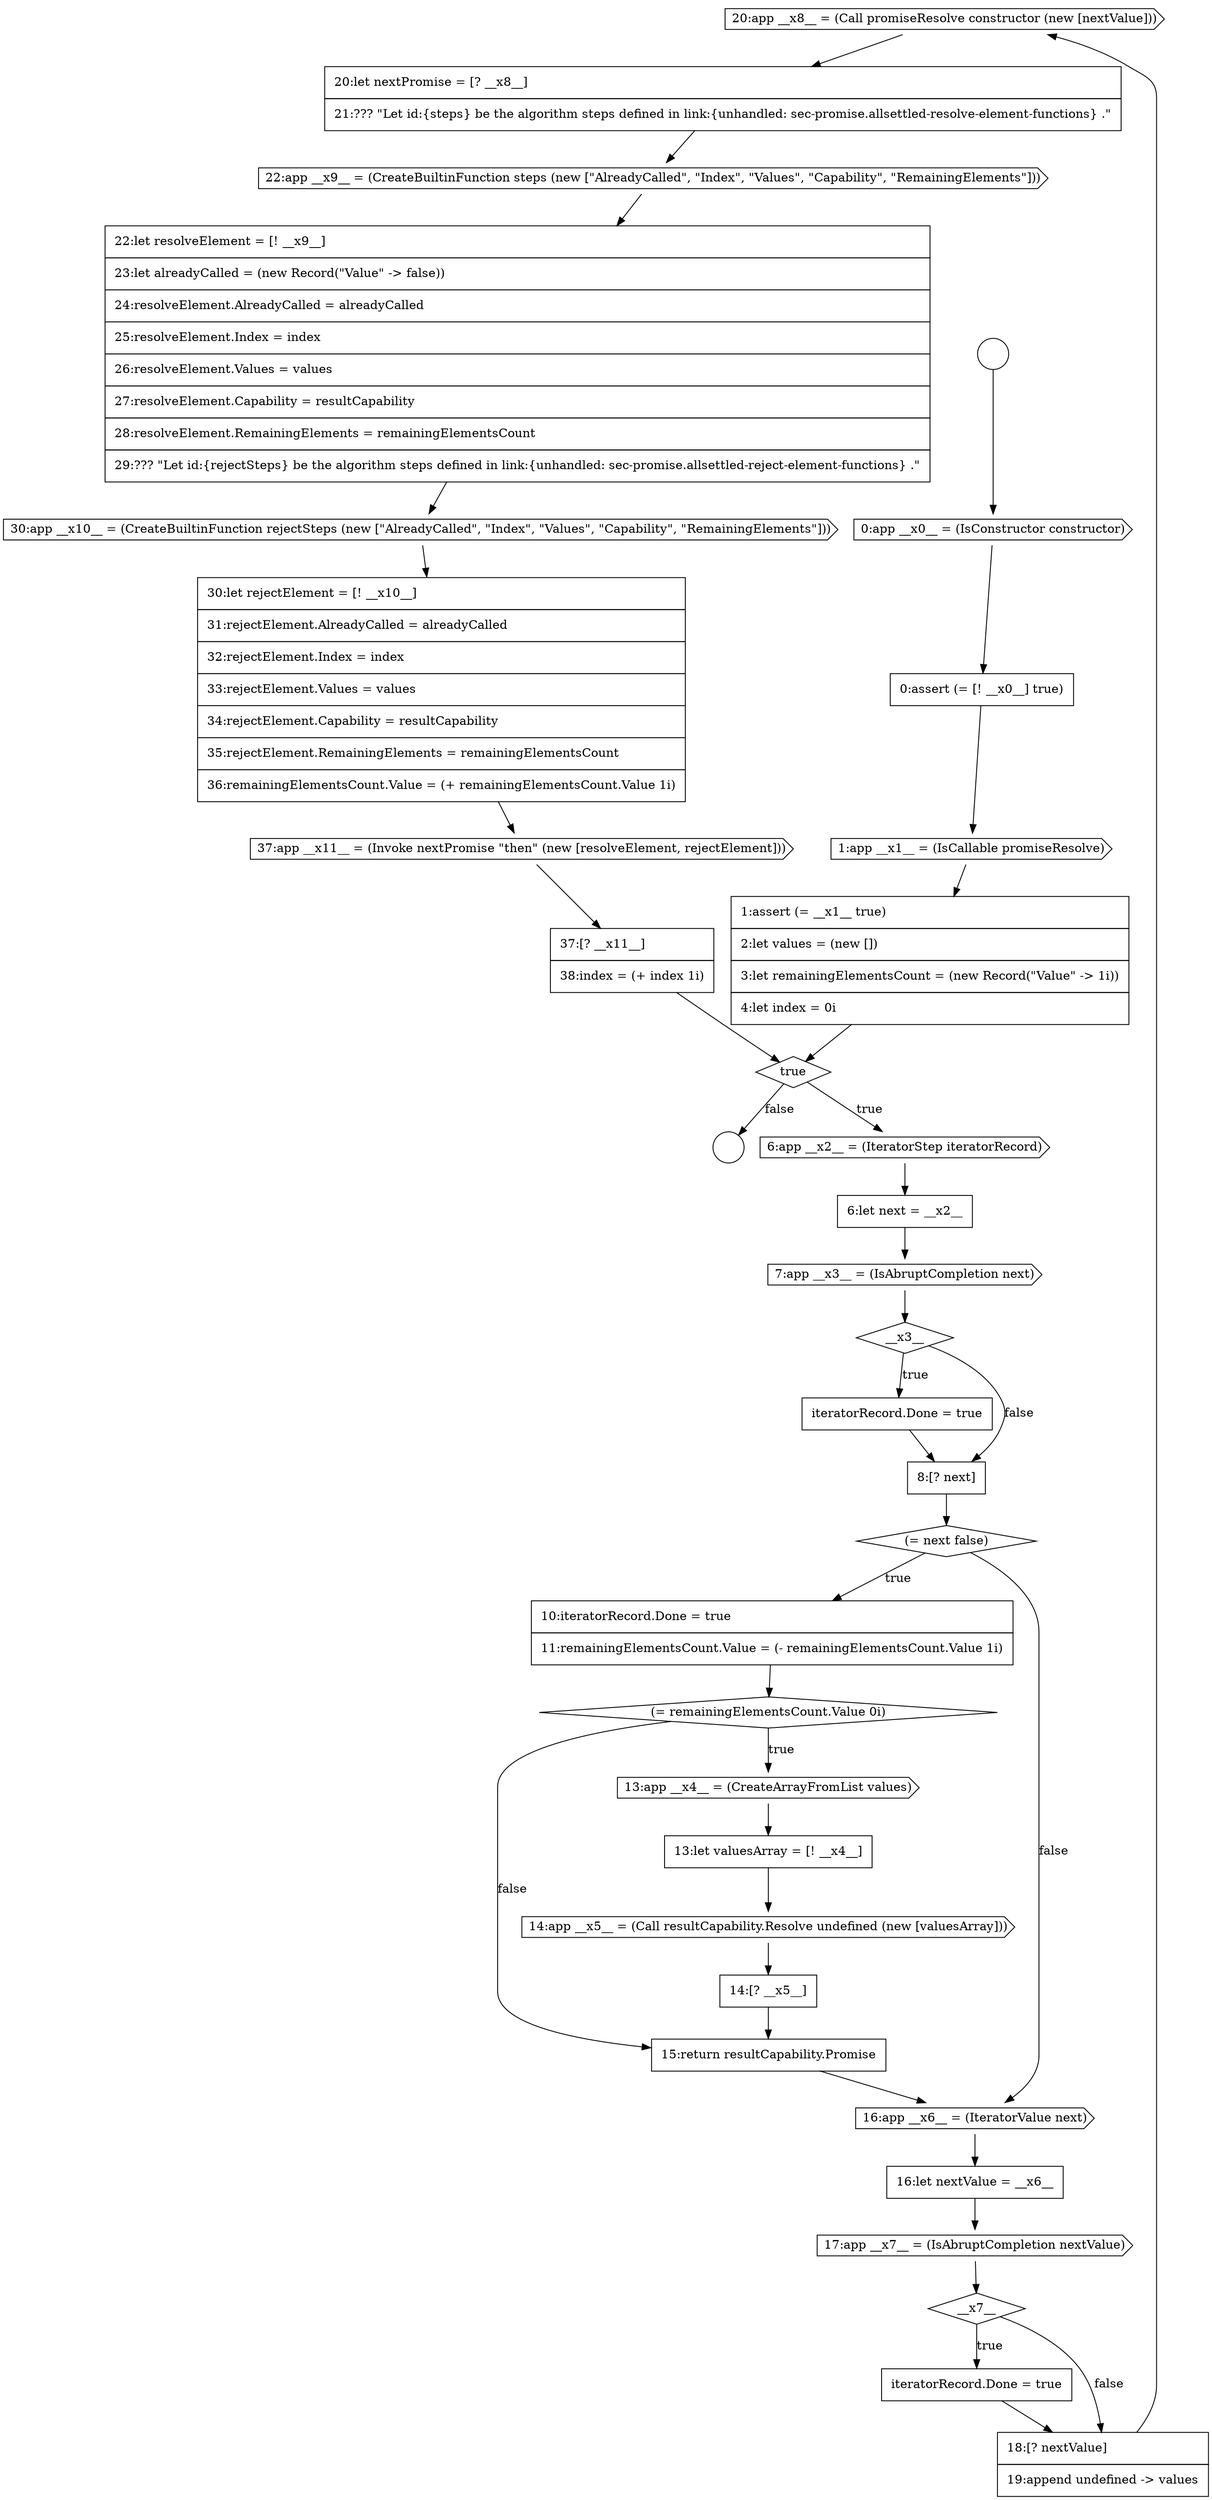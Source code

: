 digraph {
  node18861 [shape=cds, label=<<font color="black">20:app __x8__ = (Call promiseResolve constructor (new [nextValue]))</font>> color="black" fillcolor="white" style=filled]
  node18834 [shape=circle label=" " color="black" fillcolor="white" style=filled]
  node18866 [shape=none, margin=0, label=<<font color="black">
    <table border="0" cellborder="1" cellspacing="0" cellpadding="10">
      <tr><td align="left">30:let rejectElement = [! __x10__]</td></tr>
      <tr><td align="left">31:rejectElement.AlreadyCalled = alreadyCalled</td></tr>
      <tr><td align="left">32:rejectElement.Index = index</td></tr>
      <tr><td align="left">33:rejectElement.Values = values</td></tr>
      <tr><td align="left">34:rejectElement.Capability = resultCapability</td></tr>
      <tr><td align="left">35:rejectElement.RemainingElements = remainingElementsCount</td></tr>
      <tr><td align="left">36:remainingElementsCount.Value = (+ remainingElementsCount.Value 1i)</td></tr>
    </table>
  </font>> color="black" fillcolor="white" style=filled]
  node18842 [shape=none, margin=0, label=<<font color="black">
    <table border="0" cellborder="1" cellspacing="0" cellpadding="10">
      <tr><td align="left">6:let next = __x2__</td></tr>
    </table>
  </font>> color="black" fillcolor="white" style=filled]
  node18852 [shape=cds, label=<<font color="black">14:app __x5__ = (Call resultCapability.Resolve undefined (new [valuesArray]))</font>> color="black" fillcolor="white" style=filled]
  node18860 [shape=none, margin=0, label=<<font color="black">
    <table border="0" cellborder="1" cellspacing="0" cellpadding="10">
      <tr><td align="left">18:[? nextValue]</td></tr>
      <tr><td align="left">19:append undefined -&gt; values</td></tr>
    </table>
  </font>> color="black" fillcolor="white" style=filled]
  node18845 [shape=none, margin=0, label=<<font color="black">
    <table border="0" cellborder="1" cellspacing="0" cellpadding="10">
      <tr><td align="left">iteratorRecord.Done = true</td></tr>
    </table>
  </font>> color="black" fillcolor="white" style=filled]
  node18867 [shape=cds, label=<<font color="black">37:app __x11__ = (Invoke nextPromise &quot;then&quot; (new [resolveElement, rejectElement]))</font>> color="black" fillcolor="white" style=filled]
  node18844 [shape=diamond, label=<<font color="black">__x3__</font>> color="black" fillcolor="white" style=filled]
  node18868 [shape=none, margin=0, label=<<font color="black">
    <table border="0" cellborder="1" cellspacing="0" cellpadding="10">
      <tr><td align="left">37:[? __x11__]</td></tr>
      <tr><td align="left">38:index = (+ index 1i)</td></tr>
    </table>
  </font>> color="black" fillcolor="white" style=filled]
  node18858 [shape=diamond, label=<<font color="black">__x7__</font>> color="black" fillcolor="white" style=filled]
  node18850 [shape=cds, label=<<font color="black">13:app __x4__ = (CreateArrayFromList values)</font>> color="black" fillcolor="white" style=filled]
  node18865 [shape=cds, label=<<font color="black">30:app __x10__ = (CreateBuiltinFunction rejectSteps (new [&quot;AlreadyCalled&quot;, &quot;Index&quot;, &quot;Values&quot;, &quot;Capability&quot;, &quot;RemainingElements&quot;]))</font>> color="black" fillcolor="white" style=filled]
  node18857 [shape=cds, label=<<font color="black">17:app __x7__ = (IsAbruptCompletion nextValue)</font>> color="black" fillcolor="white" style=filled]
  node18851 [shape=none, margin=0, label=<<font color="black">
    <table border="0" cellborder="1" cellspacing="0" cellpadding="10">
      <tr><td align="left">13:let valuesArray = [! __x4__]</td></tr>
    </table>
  </font>> color="black" fillcolor="white" style=filled]
  node18837 [shape=none, margin=0, label=<<font color="black">
    <table border="0" cellborder="1" cellspacing="0" cellpadding="10">
      <tr><td align="left">0:assert (= [! __x0__] true)</td></tr>
    </table>
  </font>> color="black" fillcolor="white" style=filled]
  node18846 [shape=none, margin=0, label=<<font color="black">
    <table border="0" cellborder="1" cellspacing="0" cellpadding="10">
      <tr><td align="left">8:[? next]</td></tr>
    </table>
  </font>> color="black" fillcolor="white" style=filled]
  node18856 [shape=none, margin=0, label=<<font color="black">
    <table border="0" cellborder="1" cellspacing="0" cellpadding="10">
      <tr><td align="left">16:let nextValue = __x6__</td></tr>
    </table>
  </font>> color="black" fillcolor="white" style=filled]
  node18838 [shape=cds, label=<<font color="black">1:app __x1__ = (IsCallable promiseResolve)</font>> color="black" fillcolor="white" style=filled]
  node18864 [shape=none, margin=0, label=<<font color="black">
    <table border="0" cellborder="1" cellspacing="0" cellpadding="10">
      <tr><td align="left">22:let resolveElement = [! __x9__]</td></tr>
      <tr><td align="left">23:let alreadyCalled = (new Record(&quot;Value&quot; -&gt; false))</td></tr>
      <tr><td align="left">24:resolveElement.AlreadyCalled = alreadyCalled</td></tr>
      <tr><td align="left">25:resolveElement.Index = index</td></tr>
      <tr><td align="left">26:resolveElement.Values = values</td></tr>
      <tr><td align="left">27:resolveElement.Capability = resultCapability</td></tr>
      <tr><td align="left">28:resolveElement.RemainingElements = remainingElementsCount</td></tr>
      <tr><td align="left">29:??? &quot;Let id:{rejectSteps} be the algorithm steps defined in link:{unhandled: sec-promise.allsettled-reject-element-functions} .&quot;</td></tr>
    </table>
  </font>> color="black" fillcolor="white" style=filled]
  node18853 [shape=none, margin=0, label=<<font color="black">
    <table border="0" cellborder="1" cellspacing="0" cellpadding="10">
      <tr><td align="left">14:[? __x5__]</td></tr>
    </table>
  </font>> color="black" fillcolor="white" style=filled]
  node18841 [shape=cds, label=<<font color="black">6:app __x2__ = (IteratorStep iteratorRecord)</font>> color="black" fillcolor="white" style=filled]
  node18836 [shape=cds, label=<<font color="black">0:app __x0__ = (IsConstructor constructor)</font>> color="black" fillcolor="white" style=filled]
  node18839 [shape=none, margin=0, label=<<font color="black">
    <table border="0" cellborder="1" cellspacing="0" cellpadding="10">
      <tr><td align="left">1:assert (= __x1__ true)</td></tr>
      <tr><td align="left">2:let values = (new [])</td></tr>
      <tr><td align="left">3:let remainingElementsCount = (new Record(&quot;Value&quot; -&gt; 1i))</td></tr>
      <tr><td align="left">4:let index = 0i</td></tr>
    </table>
  </font>> color="black" fillcolor="white" style=filled]
  node18863 [shape=cds, label=<<font color="black">22:app __x9__ = (CreateBuiltinFunction steps (new [&quot;AlreadyCalled&quot;, &quot;Index&quot;, &quot;Values&quot;, &quot;Capability&quot;, &quot;RemainingElements&quot;]))</font>> color="black" fillcolor="white" style=filled]
  node18859 [shape=none, margin=0, label=<<font color="black">
    <table border="0" cellborder="1" cellspacing="0" cellpadding="10">
      <tr><td align="left">iteratorRecord.Done = true</td></tr>
    </table>
  </font>> color="black" fillcolor="white" style=filled]
  node18849 [shape=diamond, label=<<font color="black">(= remainingElementsCount.Value 0i)</font>> color="black" fillcolor="white" style=filled]
  node18848 [shape=none, margin=0, label=<<font color="black">
    <table border="0" cellborder="1" cellspacing="0" cellpadding="10">
      <tr><td align="left">10:iteratorRecord.Done = true</td></tr>
      <tr><td align="left">11:remainingElementsCount.Value = (- remainingElementsCount.Value 1i)</td></tr>
    </table>
  </font>> color="black" fillcolor="white" style=filled]
  node18854 [shape=none, margin=0, label=<<font color="black">
    <table border="0" cellborder="1" cellspacing="0" cellpadding="10">
      <tr><td align="left">15:return resultCapability.Promise</td></tr>
    </table>
  </font>> color="black" fillcolor="white" style=filled]
  node18835 [shape=circle label=" " color="black" fillcolor="white" style=filled]
  node18840 [shape=diamond, label=<<font color="black">true</font>> color="black" fillcolor="white" style=filled]
  node18862 [shape=none, margin=0, label=<<font color="black">
    <table border="0" cellborder="1" cellspacing="0" cellpadding="10">
      <tr><td align="left">20:let nextPromise = [? __x8__]</td></tr>
      <tr><td align="left">21:??? &quot;Let id:{steps} be the algorithm steps defined in link:{unhandled: sec-promise.allsettled-resolve-element-functions} .&quot;</td></tr>
    </table>
  </font>> color="black" fillcolor="white" style=filled]
  node18843 [shape=cds, label=<<font color="black">7:app __x3__ = (IsAbruptCompletion next)</font>> color="black" fillcolor="white" style=filled]
  node18855 [shape=cds, label=<<font color="black">16:app __x6__ = (IteratorValue next)</font>> color="black" fillcolor="white" style=filled]
  node18847 [shape=diamond, label=<<font color="black">(= next false)</font>> color="black" fillcolor="white" style=filled]
  node18839 -> node18840 [ color="black"]
  node18848 -> node18849 [ color="black"]
  node18837 -> node18838 [ color="black"]
  node18854 -> node18855 [ color="black"]
  node18867 -> node18868 [ color="black"]
  node18842 -> node18843 [ color="black"]
  node18838 -> node18839 [ color="black"]
  node18855 -> node18856 [ color="black"]
  node18861 -> node18862 [ color="black"]
  node18849 -> node18850 [label=<<font color="black">true</font>> color="black"]
  node18849 -> node18854 [label=<<font color="black">false</font>> color="black"]
  node18856 -> node18857 [ color="black"]
  node18857 -> node18858 [ color="black"]
  node18852 -> node18853 [ color="black"]
  node18863 -> node18864 [ color="black"]
  node18840 -> node18841 [label=<<font color="black">true</font>> color="black"]
  node18840 -> node18835 [label=<<font color="black">false</font>> color="black"]
  node18834 -> node18836 [ color="black"]
  node18846 -> node18847 [ color="black"]
  node18866 -> node18867 [ color="black"]
  node18858 -> node18859 [label=<<font color="black">true</font>> color="black"]
  node18858 -> node18860 [label=<<font color="black">false</font>> color="black"]
  node18845 -> node18846 [ color="black"]
  node18843 -> node18844 [ color="black"]
  node18853 -> node18854 [ color="black"]
  node18850 -> node18851 [ color="black"]
  node18868 -> node18840 [ color="black"]
  node18847 -> node18848 [label=<<font color="black">true</font>> color="black"]
  node18847 -> node18855 [label=<<font color="black">false</font>> color="black"]
  node18844 -> node18845 [label=<<font color="black">true</font>> color="black"]
  node18844 -> node18846 [label=<<font color="black">false</font>> color="black"]
  node18862 -> node18863 [ color="black"]
  node18860 -> node18861 [ color="black"]
  node18865 -> node18866 [ color="black"]
  node18836 -> node18837 [ color="black"]
  node18864 -> node18865 [ color="black"]
  node18859 -> node18860 [ color="black"]
  node18841 -> node18842 [ color="black"]
  node18851 -> node18852 [ color="black"]
}
